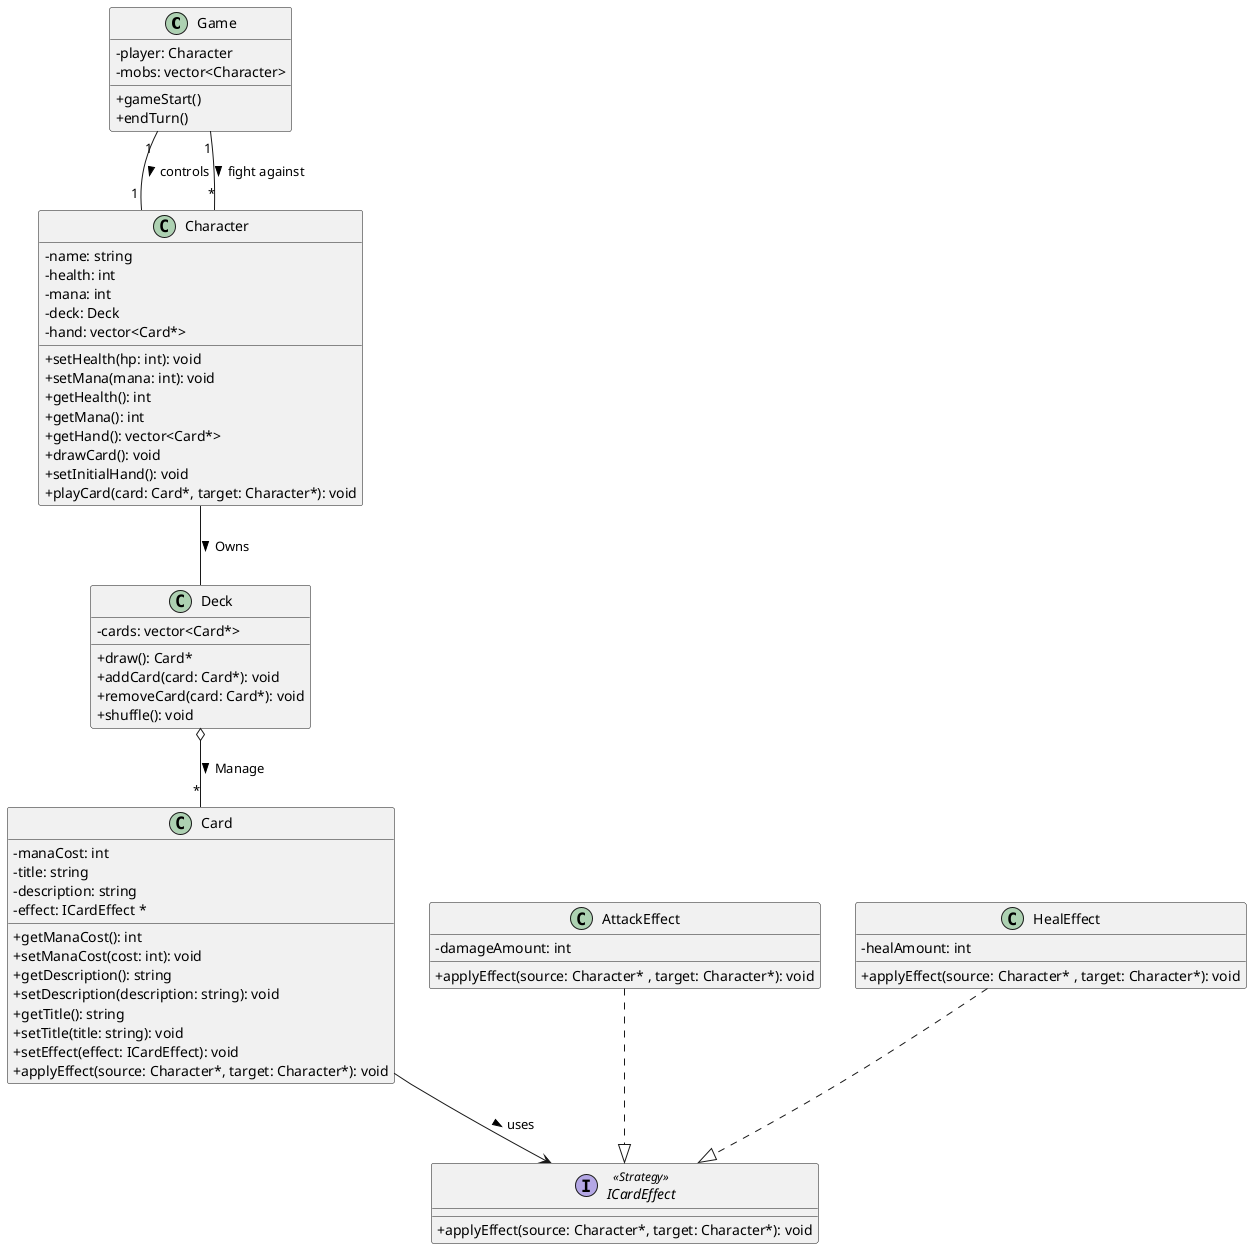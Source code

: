 @startuml class-diagram

skinparam ClassAttributeIconSize 0

' Classes principais

class Game{
    - player: Character
    - mobs: vector<Character>
    + gameStart()
    + endTurn()
}

class Character {
    - name: string
    - health: int
    - mana: int
    - deck: Deck
    - hand: vector<Card*>
    + setHealth(hp: int): void
    + setMana(mana: int): void
    + getHealth(): int
    + getMana(): int
    + getHand(): vector<Card*>
    + drawCard(): void
    + setInitialHand(): void
    + playCard(card: Card*, target: Character*): void
}


class Deck{
    - cards: vector<Card*>

    + draw(): Card*
    + addCard(card: Card*): void
    + removeCard(card: Card*): void
    + shuffle(): void
}

class Card{
    - manaCost: int
    - title: string
    - description: string
    - effect: ICardEffect *

    + getManaCost(): int
    + setManaCost(cost: int): void
    + getDescription(): string
    + setDescription(description: string): void
    + getTitle(): string
    + setTitle(title: string): void
    + setEffect(effect: ICardEffect): void
    + applyEffect(source: Character*, target: Character*): void
}

' Interfaces e classes de efeitos de cartas

interface ICardEffect <<Strategy>> {
    + applyEffect(source: Character*, target: Character*): void
}

class AttackEffect{
    - damageAmount: int
    + applyEffect(source: Character* , target: Character*): void
}

class HealEffect {
    - healAmount: int
    + applyEffect(source: Character* , target: Character*): void
}

' Relacionamentos
Game "1" -- "1" Character : controls >
Game "1" -- "*" Character: fight against >
Character -- Deck : Owns >
Deck o-- "*" Card : Manage >
Card --> ICardEffect : uses >
AttackEffect ..|> ICardEffect
HealEffect ..|> ICardEffect
@enduml